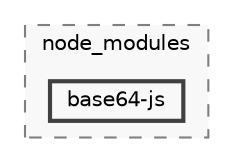 digraph "backend/node_modules/base64-js"
{
 // LATEX_PDF_SIZE
  bgcolor="transparent";
  edge [fontname=Helvetica,fontsize=10,labelfontname=Helvetica,labelfontsize=10];
  node [fontname=Helvetica,fontsize=10,shape=box,height=0.2,width=0.4];
  compound=true
  subgraph clusterdir_86dbea9de526ba50b112ba867d8b4b1f {
    graph [ bgcolor="#f8f8f8", pencolor="grey50", label="node_modules", fontname=Helvetica,fontsize=10 style="filled,dashed", URL="dir_86dbea9de526ba50b112ba867d8b4b1f.html",tooltip=""]
  dir_61baf3a1d4d05399884a7caa89b92a89 [label="base64-js", fillcolor="#f8f8f8", color="grey25", style="filled,bold", URL="dir_61baf3a1d4d05399884a7caa89b92a89.html",tooltip=""];
  }
}
